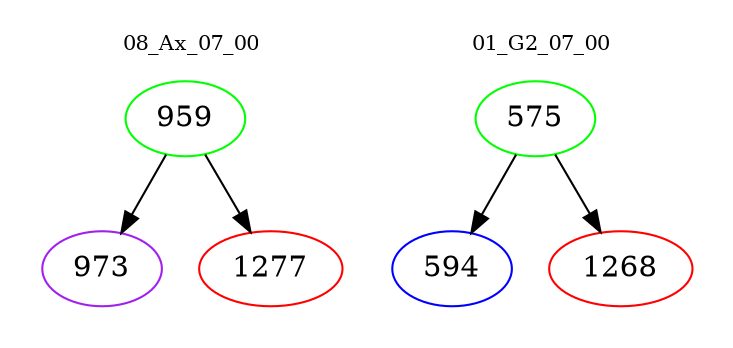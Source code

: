 digraph{
subgraph cluster_0 {
color = white
label = "08_Ax_07_00";
fontsize=10;
T0_959 [label="959", color="green"]
T0_959 -> T0_973 [color="black"]
T0_973 [label="973", color="purple"]
T0_959 -> T0_1277 [color="black"]
T0_1277 [label="1277", color="red"]
}
subgraph cluster_1 {
color = white
label = "01_G2_07_00";
fontsize=10;
T1_575 [label="575", color="green"]
T1_575 -> T1_594 [color="black"]
T1_594 [label="594", color="blue"]
T1_575 -> T1_1268 [color="black"]
T1_1268 [label="1268", color="red"]
}
}
